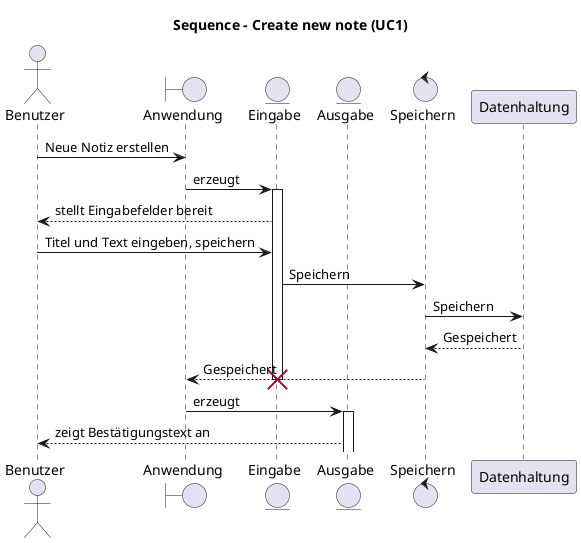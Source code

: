 @startuml l2-uc1-create-new-note

title Sequence - Create new note (UC1)

actor "Benutzer" as user
boundary "Anwendung" as winforms
entity "Eingabe" as input
entity "Ausgabe" as output
control "Speichern" as service
participant "Datenhaltung" as repository

user -> winforms : Neue Notiz erstellen
winforms -> input : erzeugt
activate input
input --> user : stellt Eingabefelder bereit
user -> input : Titel und Text eingeben, speichern
input -> service : Speichern
service -> repository: Speichern
repository --> service : Gespeichert
service --> winforms : Gespeichert
destroy input
winforms -> output : erzeugt
activate output
output --> user : zeigt Bestätigungstext an

@enduml
